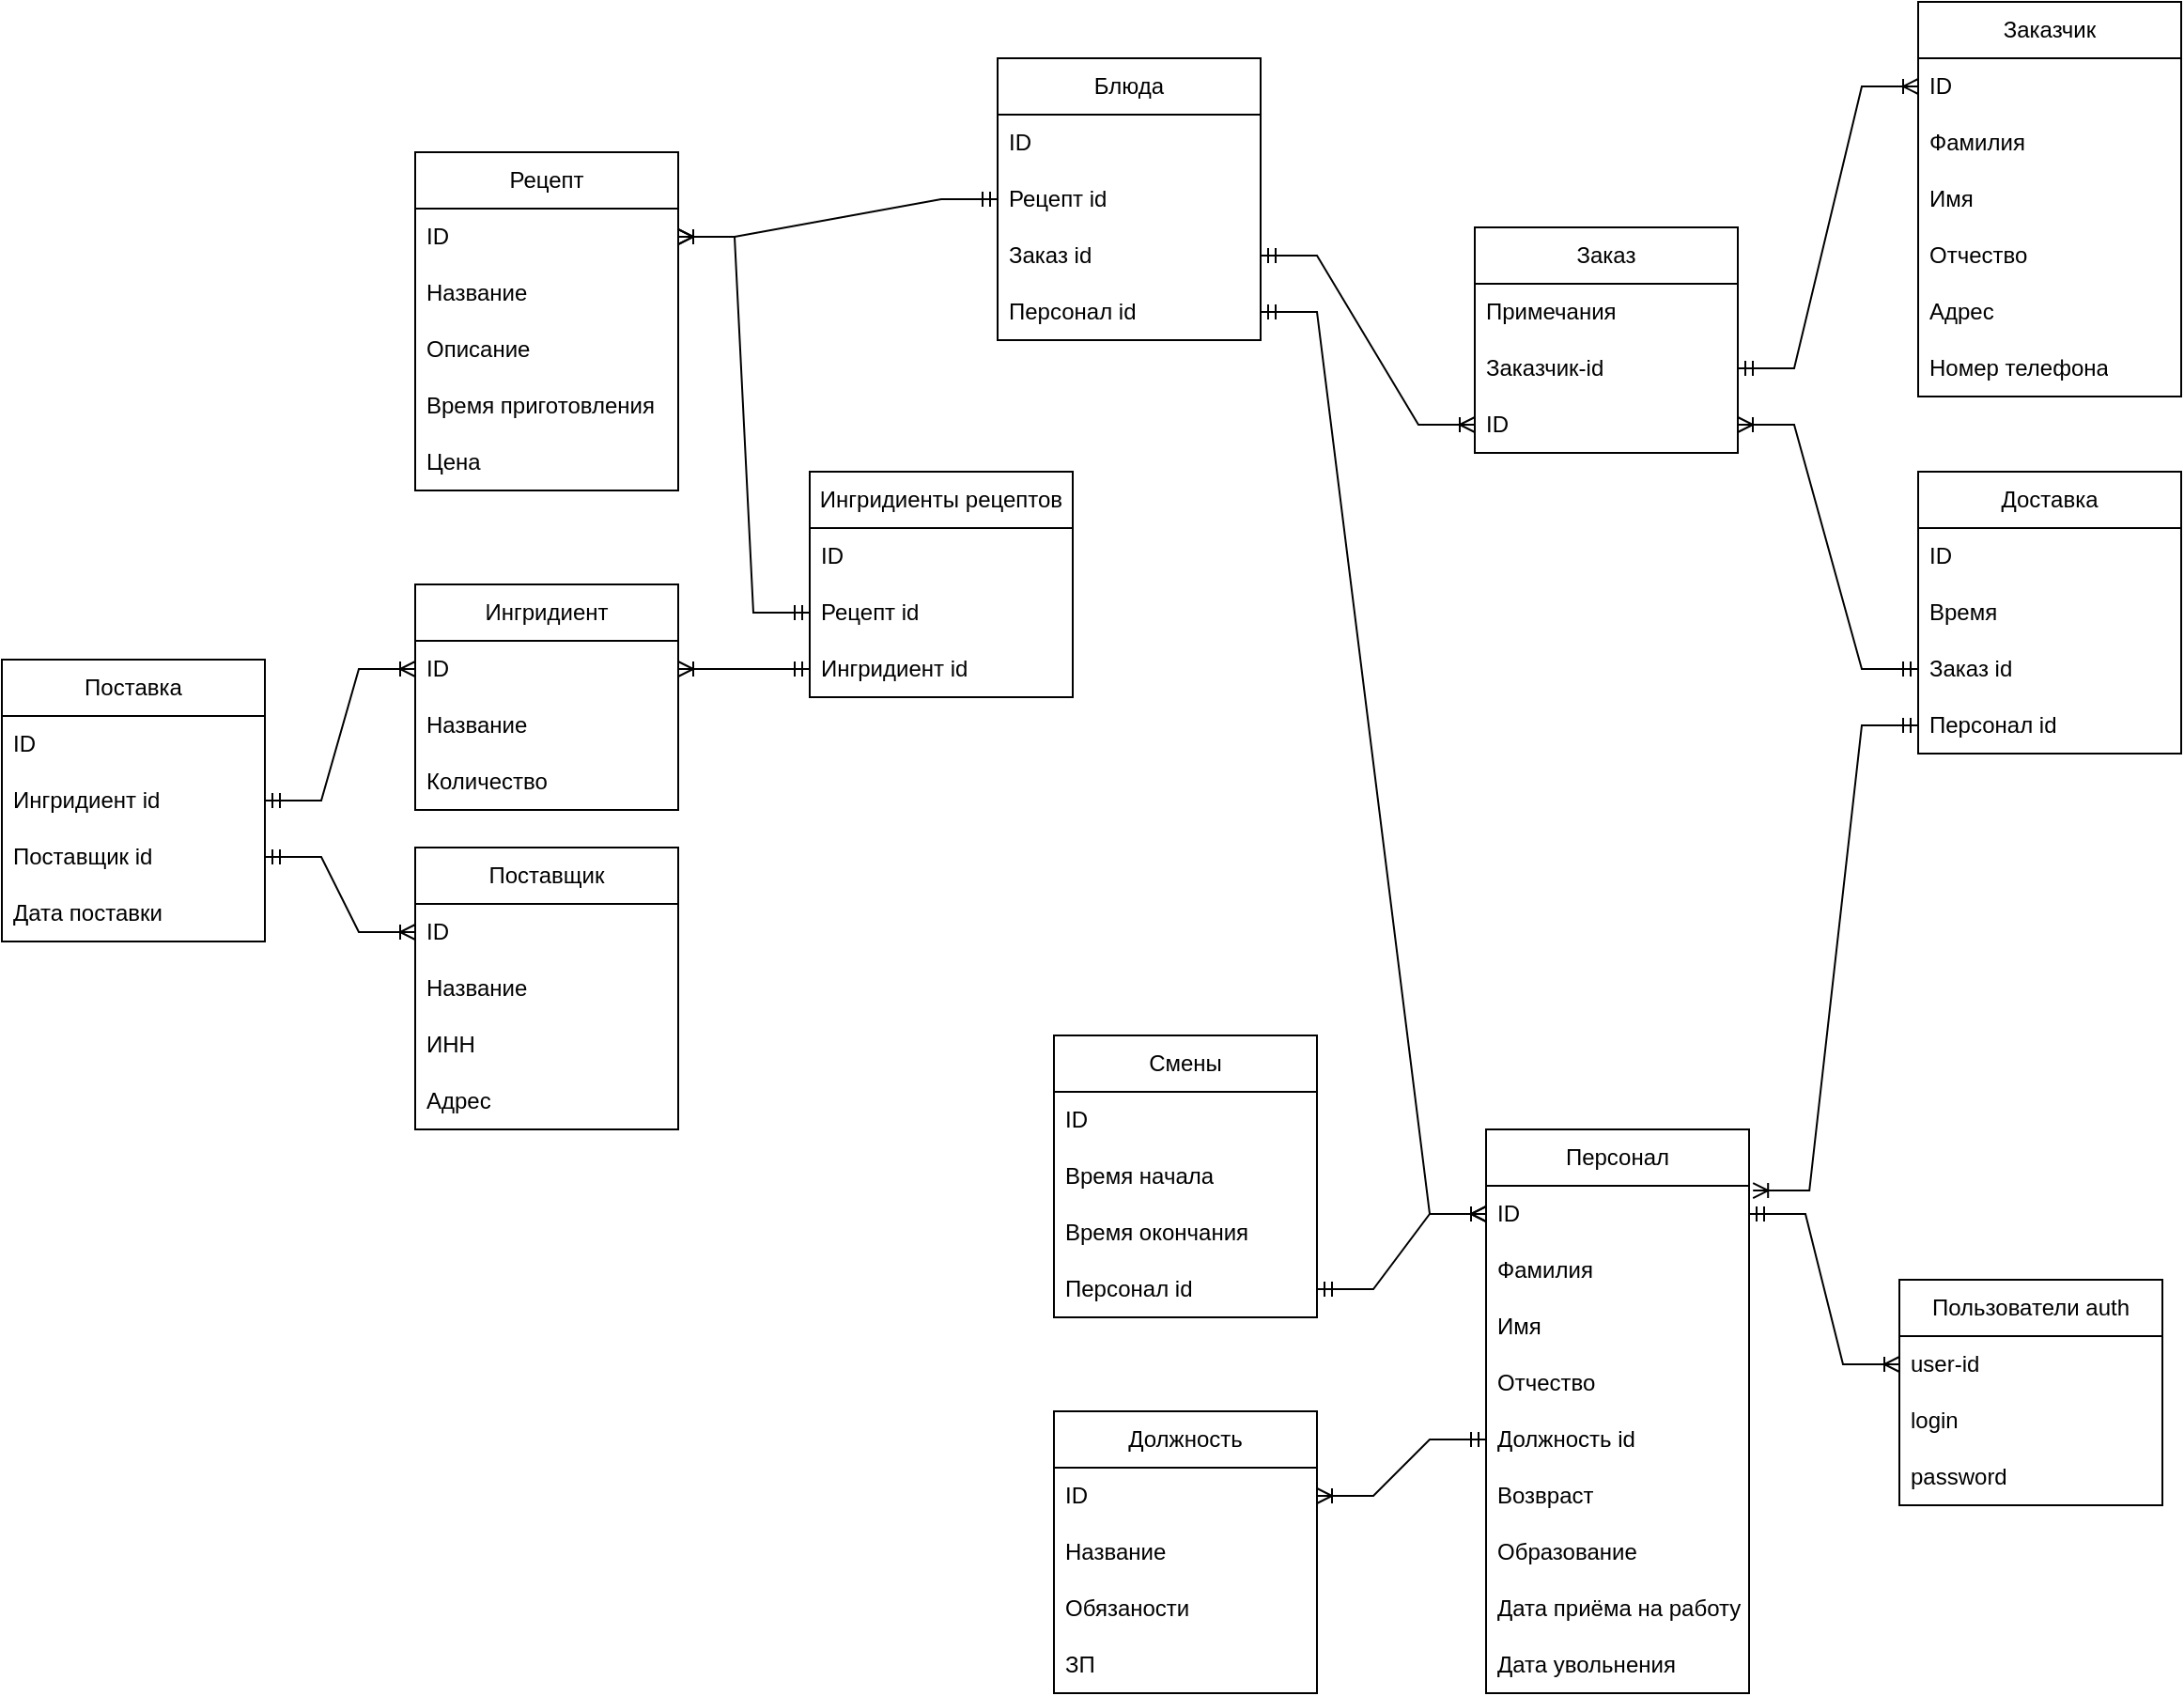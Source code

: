 <mxfile version="22.1.2" type="device">
  <diagram name="Страница — 1" id="I2LCeAQNaRZ-hfuL1vtr">
    <mxGraphModel dx="2122" dy="1937" grid="1" gridSize="10" guides="1" tooltips="1" connect="1" arrows="1" fold="1" page="1" pageScale="1" pageWidth="827" pageHeight="1169" math="0" shadow="0">
      <root>
        <mxCell id="0" />
        <mxCell id="1" parent="0" />
        <mxCell id="m6Qc-kZMCuO_sJX8oTDN-1" value="Заказ" style="swimlane;fontStyle=0;childLayout=stackLayout;horizontal=1;startSize=30;horizontalStack=0;resizeParent=1;resizeParentMax=0;resizeLast=0;collapsible=1;marginBottom=0;whiteSpace=wrap;html=1;" parent="1" vertex="1">
          <mxGeometry x="344" y="50" width="140" height="120" as="geometry" />
        </mxCell>
        <mxCell id="m6Qc-kZMCuO_sJX8oTDN-4" value="Примечания" style="text;strokeColor=none;fillColor=none;align=left;verticalAlign=middle;spacingLeft=4;spacingRight=4;overflow=hidden;points=[[0,0.5],[1,0.5]];portConstraint=eastwest;rotatable=0;whiteSpace=wrap;html=1;" parent="m6Qc-kZMCuO_sJX8oTDN-1" vertex="1">
          <mxGeometry y="30" width="140" height="30" as="geometry" />
        </mxCell>
        <mxCell id="LvUm1b1ECQ1fgXtS6db4-24" value="Заказчик-id" style="text;strokeColor=none;fillColor=none;align=left;verticalAlign=middle;spacingLeft=4;spacingRight=4;overflow=hidden;points=[[0,0.5],[1,0.5]];portConstraint=eastwest;rotatable=0;whiteSpace=wrap;html=1;" parent="m6Qc-kZMCuO_sJX8oTDN-1" vertex="1">
          <mxGeometry y="60" width="140" height="30" as="geometry" />
        </mxCell>
        <mxCell id="m6Qc-kZMCuO_sJX8oTDN-2" value="ID" style="text;strokeColor=none;fillColor=none;align=left;verticalAlign=middle;spacingLeft=4;spacingRight=4;overflow=hidden;points=[[0,0.5],[1,0.5]];portConstraint=eastwest;rotatable=0;whiteSpace=wrap;html=1;" parent="m6Qc-kZMCuO_sJX8oTDN-1" vertex="1">
          <mxGeometry y="90" width="140" height="30" as="geometry" />
        </mxCell>
        <mxCell id="m6Qc-kZMCuO_sJX8oTDN-17" value="Поставщик" style="swimlane;fontStyle=0;childLayout=stackLayout;horizontal=1;startSize=30;horizontalStack=0;resizeParent=1;resizeParentMax=0;resizeLast=0;collapsible=1;marginBottom=0;whiteSpace=wrap;html=1;" parent="1" vertex="1">
          <mxGeometry x="-220" y="380" width="140" height="150" as="geometry" />
        </mxCell>
        <mxCell id="m6Qc-kZMCuO_sJX8oTDN-18" value="ID" style="text;strokeColor=none;fillColor=none;align=left;verticalAlign=middle;spacingLeft=4;spacingRight=4;overflow=hidden;points=[[0,0.5],[1,0.5]];portConstraint=eastwest;rotatable=0;whiteSpace=wrap;html=1;" parent="m6Qc-kZMCuO_sJX8oTDN-17" vertex="1">
          <mxGeometry y="30" width="140" height="30" as="geometry" />
        </mxCell>
        <mxCell id="m6Qc-kZMCuO_sJX8oTDN-19" value="Название" style="text;strokeColor=none;fillColor=none;align=left;verticalAlign=middle;spacingLeft=4;spacingRight=4;overflow=hidden;points=[[0,0.5],[1,0.5]];portConstraint=eastwest;rotatable=0;whiteSpace=wrap;html=1;" parent="m6Qc-kZMCuO_sJX8oTDN-17" vertex="1">
          <mxGeometry y="60" width="140" height="30" as="geometry" />
        </mxCell>
        <mxCell id="m6Qc-kZMCuO_sJX8oTDN-20" value="ИНН" style="text;strokeColor=none;fillColor=none;align=left;verticalAlign=middle;spacingLeft=4;spacingRight=4;overflow=hidden;points=[[0,0.5],[1,0.5]];portConstraint=eastwest;rotatable=0;whiteSpace=wrap;html=1;" parent="m6Qc-kZMCuO_sJX8oTDN-17" vertex="1">
          <mxGeometry y="90" width="140" height="30" as="geometry" />
        </mxCell>
        <mxCell id="LvUm1b1ECQ1fgXtS6db4-13" value="Адрес" style="text;strokeColor=none;fillColor=none;align=left;verticalAlign=middle;spacingLeft=4;spacingRight=4;overflow=hidden;points=[[0,0.5],[1,0.5]];portConstraint=eastwest;rotatable=0;whiteSpace=wrap;html=1;" parent="m6Qc-kZMCuO_sJX8oTDN-17" vertex="1">
          <mxGeometry y="120" width="140" height="30" as="geometry" />
        </mxCell>
        <mxCell id="m6Qc-kZMCuO_sJX8oTDN-21" value="Рецепт" style="swimlane;fontStyle=0;childLayout=stackLayout;horizontal=1;startSize=30;horizontalStack=0;resizeParent=1;resizeParentMax=0;resizeLast=0;collapsible=1;marginBottom=0;whiteSpace=wrap;html=1;" parent="1" vertex="1">
          <mxGeometry x="-220" y="10" width="140" height="180" as="geometry" />
        </mxCell>
        <mxCell id="m6Qc-kZMCuO_sJX8oTDN-22" value="ID" style="text;strokeColor=none;fillColor=none;align=left;verticalAlign=middle;spacingLeft=4;spacingRight=4;overflow=hidden;points=[[0,0.5],[1,0.5]];portConstraint=eastwest;rotatable=0;whiteSpace=wrap;html=1;" parent="m6Qc-kZMCuO_sJX8oTDN-21" vertex="1">
          <mxGeometry y="30" width="140" height="30" as="geometry" />
        </mxCell>
        <mxCell id="m6Qc-kZMCuO_sJX8oTDN-23" value="Название" style="text;strokeColor=none;fillColor=none;align=left;verticalAlign=middle;spacingLeft=4;spacingRight=4;overflow=hidden;points=[[0,0.5],[1,0.5]];portConstraint=eastwest;rotatable=0;whiteSpace=wrap;html=1;" parent="m6Qc-kZMCuO_sJX8oTDN-21" vertex="1">
          <mxGeometry y="60" width="140" height="30" as="geometry" />
        </mxCell>
        <mxCell id="m6Qc-kZMCuO_sJX8oTDN-24" value="Описание" style="text;strokeColor=none;fillColor=none;align=left;verticalAlign=middle;spacingLeft=4;spacingRight=4;overflow=hidden;points=[[0,0.5],[1,0.5]];portConstraint=eastwest;rotatable=0;whiteSpace=wrap;html=1;" parent="m6Qc-kZMCuO_sJX8oTDN-21" vertex="1">
          <mxGeometry y="90" width="140" height="30" as="geometry" />
        </mxCell>
        <mxCell id="LvUm1b1ECQ1fgXtS6db4-38" value="Время приготовления" style="text;strokeColor=none;fillColor=none;align=left;verticalAlign=middle;spacingLeft=4;spacingRight=4;overflow=hidden;points=[[0,0.5],[1,0.5]];portConstraint=eastwest;rotatable=0;whiteSpace=wrap;html=1;" parent="m6Qc-kZMCuO_sJX8oTDN-21" vertex="1">
          <mxGeometry y="120" width="140" height="30" as="geometry" />
        </mxCell>
        <mxCell id="LvUm1b1ECQ1fgXtS6db4-86" value="Цена" style="text;strokeColor=none;fillColor=none;align=left;verticalAlign=middle;spacingLeft=4;spacingRight=4;overflow=hidden;points=[[0,0.5],[1,0.5]];portConstraint=eastwest;rotatable=0;whiteSpace=wrap;html=1;" parent="m6Qc-kZMCuO_sJX8oTDN-21" vertex="1">
          <mxGeometry y="150" width="140" height="30" as="geometry" />
        </mxCell>
        <mxCell id="m6Qc-kZMCuO_sJX8oTDN-25" value="Ингридиент" style="swimlane;fontStyle=0;childLayout=stackLayout;horizontal=1;startSize=30;horizontalStack=0;resizeParent=1;resizeParentMax=0;resizeLast=0;collapsible=1;marginBottom=0;whiteSpace=wrap;html=1;" parent="1" vertex="1">
          <mxGeometry x="-220" y="240" width="140" height="120" as="geometry" />
        </mxCell>
        <mxCell id="m6Qc-kZMCuO_sJX8oTDN-26" value="ID" style="text;strokeColor=none;fillColor=none;align=left;verticalAlign=middle;spacingLeft=4;spacingRight=4;overflow=hidden;points=[[0,0.5],[1,0.5]];portConstraint=eastwest;rotatable=0;whiteSpace=wrap;html=1;" parent="m6Qc-kZMCuO_sJX8oTDN-25" vertex="1">
          <mxGeometry y="30" width="140" height="30" as="geometry" />
        </mxCell>
        <mxCell id="m6Qc-kZMCuO_sJX8oTDN-27" value="Название" style="text;strokeColor=none;fillColor=none;align=left;verticalAlign=middle;spacingLeft=4;spacingRight=4;overflow=hidden;points=[[0,0.5],[1,0.5]];portConstraint=eastwest;rotatable=0;whiteSpace=wrap;html=1;" parent="m6Qc-kZMCuO_sJX8oTDN-25" vertex="1">
          <mxGeometry y="60" width="140" height="30" as="geometry" />
        </mxCell>
        <mxCell id="LvUm1b1ECQ1fgXtS6db4-21" value="Количество" style="text;strokeColor=none;fillColor=none;align=left;verticalAlign=middle;spacingLeft=4;spacingRight=4;overflow=hidden;points=[[0,0.5],[1,0.5]];portConstraint=eastwest;rotatable=0;whiteSpace=wrap;html=1;" parent="m6Qc-kZMCuO_sJX8oTDN-25" vertex="1">
          <mxGeometry y="90" width="140" height="30" as="geometry" />
        </mxCell>
        <mxCell id="m6Qc-kZMCuO_sJX8oTDN-29" value="Доставка" style="swimlane;fontStyle=0;childLayout=stackLayout;horizontal=1;startSize=30;horizontalStack=0;resizeParent=1;resizeParentMax=0;resizeLast=0;collapsible=1;marginBottom=0;whiteSpace=wrap;html=1;" parent="1" vertex="1">
          <mxGeometry x="580" y="180" width="140" height="150" as="geometry" />
        </mxCell>
        <mxCell id="m6Qc-kZMCuO_sJX8oTDN-30" value="ID" style="text;strokeColor=none;fillColor=none;align=left;verticalAlign=middle;spacingLeft=4;spacingRight=4;overflow=hidden;points=[[0,0.5],[1,0.5]];portConstraint=eastwest;rotatable=0;whiteSpace=wrap;html=1;" parent="m6Qc-kZMCuO_sJX8oTDN-29" vertex="1">
          <mxGeometry y="30" width="140" height="30" as="geometry" />
        </mxCell>
        <mxCell id="m6Qc-kZMCuO_sJX8oTDN-31" value="Время" style="text;strokeColor=none;fillColor=none;align=left;verticalAlign=middle;spacingLeft=4;spacingRight=4;overflow=hidden;points=[[0,0.5],[1,0.5]];portConstraint=eastwest;rotatable=0;whiteSpace=wrap;html=1;" parent="m6Qc-kZMCuO_sJX8oTDN-29" vertex="1">
          <mxGeometry y="60" width="140" height="30" as="geometry" />
        </mxCell>
        <mxCell id="LvUm1b1ECQ1fgXtS6db4-31" value="Заказ id" style="text;strokeColor=none;fillColor=none;align=left;verticalAlign=middle;spacingLeft=4;spacingRight=4;overflow=hidden;points=[[0,0.5],[1,0.5]];portConstraint=eastwest;rotatable=0;whiteSpace=wrap;html=1;" parent="m6Qc-kZMCuO_sJX8oTDN-29" vertex="1">
          <mxGeometry y="90" width="140" height="30" as="geometry" />
        </mxCell>
        <mxCell id="LvUm1b1ECQ1fgXtS6db4-71" value="Персонал id" style="text;strokeColor=none;fillColor=none;align=left;verticalAlign=middle;spacingLeft=4;spacingRight=4;overflow=hidden;points=[[0,0.5],[1,0.5]];portConstraint=eastwest;rotatable=0;whiteSpace=wrap;html=1;" parent="m6Qc-kZMCuO_sJX8oTDN-29" vertex="1">
          <mxGeometry y="120" width="140" height="30" as="geometry" />
        </mxCell>
        <mxCell id="LvUm1b1ECQ1fgXtS6db4-1" value="Заказчик" style="swimlane;fontStyle=0;childLayout=stackLayout;horizontal=1;startSize=30;horizontalStack=0;resizeParent=1;resizeParentMax=0;resizeLast=0;collapsible=1;marginBottom=0;whiteSpace=wrap;html=1;" parent="1" vertex="1">
          <mxGeometry x="580" y="-70" width="140" height="210" as="geometry" />
        </mxCell>
        <mxCell id="LvUm1b1ECQ1fgXtS6db4-2" value="ID" style="text;strokeColor=none;fillColor=none;align=left;verticalAlign=middle;spacingLeft=4;spacingRight=4;overflow=hidden;points=[[0,0.5],[1,0.5]];portConstraint=eastwest;rotatable=0;whiteSpace=wrap;html=1;" parent="LvUm1b1ECQ1fgXtS6db4-1" vertex="1">
          <mxGeometry y="30" width="140" height="30" as="geometry" />
        </mxCell>
        <mxCell id="LvUm1b1ECQ1fgXtS6db4-3" value="Фамилия" style="text;strokeColor=none;fillColor=none;align=left;verticalAlign=middle;spacingLeft=4;spacingRight=4;overflow=hidden;points=[[0,0.5],[1,0.5]];portConstraint=eastwest;rotatable=0;whiteSpace=wrap;html=1;" parent="LvUm1b1ECQ1fgXtS6db4-1" vertex="1">
          <mxGeometry y="60" width="140" height="30" as="geometry" />
        </mxCell>
        <mxCell id="LvUm1b1ECQ1fgXtS6db4-4" value="Имя" style="text;strokeColor=none;fillColor=none;align=left;verticalAlign=middle;spacingLeft=4;spacingRight=4;overflow=hidden;points=[[0,0.5],[1,0.5]];portConstraint=eastwest;rotatable=0;whiteSpace=wrap;html=1;" parent="LvUm1b1ECQ1fgXtS6db4-1" vertex="1">
          <mxGeometry y="90" width="140" height="30" as="geometry" />
        </mxCell>
        <mxCell id="LvUm1b1ECQ1fgXtS6db4-5" value="Отчество" style="text;strokeColor=none;fillColor=none;align=left;verticalAlign=middle;spacingLeft=4;spacingRight=4;overflow=hidden;points=[[0,0.5],[1,0.5]];portConstraint=eastwest;rotatable=0;whiteSpace=wrap;html=1;" parent="LvUm1b1ECQ1fgXtS6db4-1" vertex="1">
          <mxGeometry y="120" width="140" height="30" as="geometry" />
        </mxCell>
        <mxCell id="LvUm1b1ECQ1fgXtS6db4-6" value="Адрес" style="text;strokeColor=none;fillColor=none;align=left;verticalAlign=middle;spacingLeft=4;spacingRight=4;overflow=hidden;points=[[0,0.5],[1,0.5]];portConstraint=eastwest;rotatable=0;whiteSpace=wrap;html=1;" parent="LvUm1b1ECQ1fgXtS6db4-1" vertex="1">
          <mxGeometry y="150" width="140" height="30" as="geometry" />
        </mxCell>
        <mxCell id="LvUm1b1ECQ1fgXtS6db4-84" value="Номер телефона" style="text;strokeColor=none;fillColor=none;align=left;verticalAlign=middle;spacingLeft=4;spacingRight=4;overflow=hidden;points=[[0,0.5],[1,0.5]];portConstraint=eastwest;rotatable=0;whiteSpace=wrap;html=1;" parent="LvUm1b1ECQ1fgXtS6db4-1" vertex="1">
          <mxGeometry y="180" width="140" height="30" as="geometry" />
        </mxCell>
        <mxCell id="LvUm1b1ECQ1fgXtS6db4-47" value="Блюда" style="swimlane;fontStyle=0;childLayout=stackLayout;horizontal=1;startSize=30;horizontalStack=0;resizeParent=1;resizeParentMax=0;resizeLast=0;collapsible=1;marginBottom=0;whiteSpace=wrap;html=1;" parent="1" vertex="1">
          <mxGeometry x="90" y="-40" width="140" height="150" as="geometry" />
        </mxCell>
        <mxCell id="LvUm1b1ECQ1fgXtS6db4-83" value="ID" style="text;strokeColor=none;fillColor=none;align=left;verticalAlign=middle;spacingLeft=4;spacingRight=4;overflow=hidden;points=[[0,0.5],[1,0.5]];portConstraint=eastwest;rotatable=0;whiteSpace=wrap;html=1;" parent="LvUm1b1ECQ1fgXtS6db4-47" vertex="1">
          <mxGeometry y="30" width="140" height="30" as="geometry" />
        </mxCell>
        <mxCell id="LvUm1b1ECQ1fgXtS6db4-48" value="Рецепт id" style="text;strokeColor=none;fillColor=none;align=left;verticalAlign=middle;spacingLeft=4;spacingRight=4;overflow=hidden;points=[[0,0.5],[1,0.5]];portConstraint=eastwest;rotatable=0;whiteSpace=wrap;html=1;" parent="LvUm1b1ECQ1fgXtS6db4-47" vertex="1">
          <mxGeometry y="60" width="140" height="30" as="geometry" />
        </mxCell>
        <mxCell id="LvUm1b1ECQ1fgXtS6db4-49" value="Заказ id" style="text;strokeColor=none;fillColor=none;align=left;verticalAlign=middle;spacingLeft=4;spacingRight=4;overflow=hidden;points=[[0,0.5],[1,0.5]];portConstraint=eastwest;rotatable=0;whiteSpace=wrap;html=1;" parent="LvUm1b1ECQ1fgXtS6db4-47" vertex="1">
          <mxGeometry y="90" width="140" height="30" as="geometry" />
        </mxCell>
        <mxCell id="LvUm1b1ECQ1fgXtS6db4-51" value="Персонал id" style="text;strokeColor=none;fillColor=none;align=left;verticalAlign=middle;spacingLeft=4;spacingRight=4;overflow=hidden;points=[[0,0.5],[1,0.5]];portConstraint=eastwest;rotatable=0;whiteSpace=wrap;html=1;" parent="LvUm1b1ECQ1fgXtS6db4-47" vertex="1">
          <mxGeometry y="120" width="140" height="30" as="geometry" />
        </mxCell>
        <mxCell id="LvUm1b1ECQ1fgXtS6db4-52" value="Поставка" style="swimlane;fontStyle=0;childLayout=stackLayout;horizontal=1;startSize=30;horizontalStack=0;resizeParent=1;resizeParentMax=0;resizeLast=0;collapsible=1;marginBottom=0;whiteSpace=wrap;html=1;" parent="1" vertex="1">
          <mxGeometry x="-440" y="280" width="140" height="150" as="geometry" />
        </mxCell>
        <mxCell id="LvUm1b1ECQ1fgXtS6db4-53" value="ID" style="text;strokeColor=none;fillColor=none;align=left;verticalAlign=middle;spacingLeft=4;spacingRight=4;overflow=hidden;points=[[0,0.5],[1,0.5]];portConstraint=eastwest;rotatable=0;whiteSpace=wrap;html=1;" parent="LvUm1b1ECQ1fgXtS6db4-52" vertex="1">
          <mxGeometry y="30" width="140" height="30" as="geometry" />
        </mxCell>
        <mxCell id="LvUm1b1ECQ1fgXtS6db4-55" value="Ингридиент id" style="text;strokeColor=none;fillColor=none;align=left;verticalAlign=middle;spacingLeft=4;spacingRight=4;overflow=hidden;points=[[0,0.5],[1,0.5]];portConstraint=eastwest;rotatable=0;whiteSpace=wrap;html=1;" parent="LvUm1b1ECQ1fgXtS6db4-52" vertex="1">
          <mxGeometry y="60" width="140" height="30" as="geometry" />
        </mxCell>
        <mxCell id="LvUm1b1ECQ1fgXtS6db4-54" value="Поставщик id" style="text;strokeColor=none;fillColor=none;align=left;verticalAlign=middle;spacingLeft=4;spacingRight=4;overflow=hidden;points=[[0,0.5],[1,0.5]];portConstraint=eastwest;rotatable=0;whiteSpace=wrap;html=1;" parent="LvUm1b1ECQ1fgXtS6db4-52" vertex="1">
          <mxGeometry y="90" width="140" height="30" as="geometry" />
        </mxCell>
        <mxCell id="LvUm1b1ECQ1fgXtS6db4-56" value="Дата поставки" style="text;strokeColor=none;fillColor=none;align=left;verticalAlign=middle;spacingLeft=4;spacingRight=4;overflow=hidden;points=[[0,0.5],[1,0.5]];portConstraint=eastwest;rotatable=0;whiteSpace=wrap;html=1;" parent="LvUm1b1ECQ1fgXtS6db4-52" vertex="1">
          <mxGeometry y="120" width="140" height="30" as="geometry" />
        </mxCell>
        <mxCell id="LvUm1b1ECQ1fgXtS6db4-57" value="Ингридиенты рецептов" style="swimlane;fontStyle=0;childLayout=stackLayout;horizontal=1;startSize=30;horizontalStack=0;resizeParent=1;resizeParentMax=0;resizeLast=0;collapsible=1;marginBottom=0;whiteSpace=wrap;html=1;" parent="1" vertex="1">
          <mxGeometry x="-10" y="180" width="140" height="120" as="geometry" />
        </mxCell>
        <mxCell id="LvUm1b1ECQ1fgXtS6db4-58" value="ID" style="text;strokeColor=none;fillColor=none;align=left;verticalAlign=middle;spacingLeft=4;spacingRight=4;overflow=hidden;points=[[0,0.5],[1,0.5]];portConstraint=eastwest;rotatable=0;whiteSpace=wrap;html=1;" parent="LvUm1b1ECQ1fgXtS6db4-57" vertex="1">
          <mxGeometry y="30" width="140" height="30" as="geometry" />
        </mxCell>
        <mxCell id="LvUm1b1ECQ1fgXtS6db4-61" value="Рецепт id" style="text;strokeColor=none;fillColor=none;align=left;verticalAlign=middle;spacingLeft=4;spacingRight=4;overflow=hidden;points=[[0,0.5],[1,0.5]];portConstraint=eastwest;rotatable=0;whiteSpace=wrap;html=1;" parent="LvUm1b1ECQ1fgXtS6db4-57" vertex="1">
          <mxGeometry y="60" width="140" height="30" as="geometry" />
        </mxCell>
        <mxCell id="LvUm1b1ECQ1fgXtS6db4-59" value="Ингридиент id" style="text;strokeColor=none;fillColor=none;align=left;verticalAlign=middle;spacingLeft=4;spacingRight=4;overflow=hidden;points=[[0,0.5],[1,0.5]];portConstraint=eastwest;rotatable=0;whiteSpace=wrap;html=1;" parent="LvUm1b1ECQ1fgXtS6db4-57" vertex="1">
          <mxGeometry y="90" width="140" height="30" as="geometry" />
        </mxCell>
        <mxCell id="LvUm1b1ECQ1fgXtS6db4-67" value="" style="group" parent="1" vertex="1" connectable="0">
          <mxGeometry x="120" y="480" width="570" height="350" as="geometry" />
        </mxCell>
        <mxCell id="m6Qc-kZMCuO_sJX8oTDN-5" value="Персонал" style="swimlane;fontStyle=0;childLayout=stackLayout;horizontal=1;startSize=30;horizontalStack=0;resizeParent=1;resizeParentMax=0;resizeLast=0;collapsible=1;marginBottom=0;whiteSpace=wrap;html=1;" parent="LvUm1b1ECQ1fgXtS6db4-67" vertex="1">
          <mxGeometry x="230" y="50" width="140" height="300" as="geometry" />
        </mxCell>
        <mxCell id="m6Qc-kZMCuO_sJX8oTDN-6" value="ID" style="text;strokeColor=none;fillColor=none;align=left;verticalAlign=middle;spacingLeft=4;spacingRight=4;overflow=hidden;points=[[0,0.5],[1,0.5]];portConstraint=eastwest;rotatable=0;whiteSpace=wrap;html=1;" parent="m6Qc-kZMCuO_sJX8oTDN-5" vertex="1">
          <mxGeometry y="30" width="140" height="30" as="geometry" />
        </mxCell>
        <mxCell id="m6Qc-kZMCuO_sJX8oTDN-8" value="Фамилия" style="text;strokeColor=none;fillColor=none;align=left;verticalAlign=middle;spacingLeft=4;spacingRight=4;overflow=hidden;points=[[0,0.5],[1,0.5]];portConstraint=eastwest;rotatable=0;whiteSpace=wrap;html=1;" parent="m6Qc-kZMCuO_sJX8oTDN-5" vertex="1">
          <mxGeometry y="60" width="140" height="30" as="geometry" />
        </mxCell>
        <mxCell id="LvUm1b1ECQ1fgXtS6db4-14" value="Имя" style="text;strokeColor=none;fillColor=none;align=left;verticalAlign=middle;spacingLeft=4;spacingRight=4;overflow=hidden;points=[[0,0.5],[1,0.5]];portConstraint=eastwest;rotatable=0;whiteSpace=wrap;html=1;" parent="m6Qc-kZMCuO_sJX8oTDN-5" vertex="1">
          <mxGeometry y="90" width="140" height="30" as="geometry" />
        </mxCell>
        <mxCell id="LvUm1b1ECQ1fgXtS6db4-15" value="Отчество" style="text;strokeColor=none;fillColor=none;align=left;verticalAlign=middle;spacingLeft=4;spacingRight=4;overflow=hidden;points=[[0,0.5],[1,0.5]];portConstraint=eastwest;rotatable=0;whiteSpace=wrap;html=1;" parent="m6Qc-kZMCuO_sJX8oTDN-5" vertex="1">
          <mxGeometry y="120" width="140" height="30" as="geometry" />
        </mxCell>
        <mxCell id="LvUm1b1ECQ1fgXtS6db4-16" value="Должность id" style="text;strokeColor=none;fillColor=none;align=left;verticalAlign=middle;spacingLeft=4;spacingRight=4;overflow=hidden;points=[[0,0.5],[1,0.5]];portConstraint=eastwest;rotatable=0;whiteSpace=wrap;html=1;" parent="m6Qc-kZMCuO_sJX8oTDN-5" vertex="1">
          <mxGeometry y="150" width="140" height="30" as="geometry" />
        </mxCell>
        <mxCell id="LvUm1b1ECQ1fgXtS6db4-18" value="Возвраст" style="text;strokeColor=none;fillColor=none;align=left;verticalAlign=middle;spacingLeft=4;spacingRight=4;overflow=hidden;points=[[0,0.5],[1,0.5]];portConstraint=eastwest;rotatable=0;whiteSpace=wrap;html=1;" parent="m6Qc-kZMCuO_sJX8oTDN-5" vertex="1">
          <mxGeometry y="180" width="140" height="30" as="geometry" />
        </mxCell>
        <mxCell id="LvUm1b1ECQ1fgXtS6db4-19" value="Образование" style="text;strokeColor=none;fillColor=none;align=left;verticalAlign=middle;spacingLeft=4;spacingRight=4;overflow=hidden;points=[[0,0.5],[1,0.5]];portConstraint=eastwest;rotatable=0;whiteSpace=wrap;html=1;" parent="m6Qc-kZMCuO_sJX8oTDN-5" vertex="1">
          <mxGeometry y="210" width="140" height="30" as="geometry" />
        </mxCell>
        <mxCell id="LvUm1b1ECQ1fgXtS6db4-81" value="Дата приёма на работу" style="text;strokeColor=none;fillColor=none;align=left;verticalAlign=middle;spacingLeft=4;spacingRight=4;overflow=hidden;points=[[0,0.5],[1,0.5]];portConstraint=eastwest;rotatable=0;whiteSpace=wrap;html=1;" parent="m6Qc-kZMCuO_sJX8oTDN-5" vertex="1">
          <mxGeometry y="240" width="140" height="30" as="geometry" />
        </mxCell>
        <mxCell id="LvUm1b1ECQ1fgXtS6db4-82" value="Дата увольнения" style="text;strokeColor=none;fillColor=none;align=left;verticalAlign=middle;spacingLeft=4;spacingRight=4;overflow=hidden;points=[[0,0.5],[1,0.5]];portConstraint=eastwest;rotatable=0;whiteSpace=wrap;html=1;" parent="m6Qc-kZMCuO_sJX8oTDN-5" vertex="1">
          <mxGeometry y="270" width="140" height="30" as="geometry" />
        </mxCell>
        <mxCell id="m6Qc-kZMCuO_sJX8oTDN-9" value="Должность" style="swimlane;fontStyle=0;childLayout=stackLayout;horizontal=1;startSize=30;horizontalStack=0;resizeParent=1;resizeParentMax=0;resizeLast=0;collapsible=1;marginBottom=0;whiteSpace=wrap;html=1;" parent="LvUm1b1ECQ1fgXtS6db4-67" vertex="1">
          <mxGeometry y="200" width="140" height="150" as="geometry" />
        </mxCell>
        <mxCell id="m6Qc-kZMCuO_sJX8oTDN-10" value="ID" style="text;strokeColor=none;fillColor=none;align=left;verticalAlign=middle;spacingLeft=4;spacingRight=4;overflow=hidden;points=[[0,0.5],[1,0.5]];portConstraint=eastwest;rotatable=0;whiteSpace=wrap;html=1;" parent="m6Qc-kZMCuO_sJX8oTDN-9" vertex="1">
          <mxGeometry y="30" width="140" height="30" as="geometry" />
        </mxCell>
        <mxCell id="m6Qc-kZMCuO_sJX8oTDN-11" value="Название" style="text;strokeColor=none;fillColor=none;align=left;verticalAlign=middle;spacingLeft=4;spacingRight=4;overflow=hidden;points=[[0,0.5],[1,0.5]];portConstraint=eastwest;rotatable=0;whiteSpace=wrap;html=1;" parent="m6Qc-kZMCuO_sJX8oTDN-9" vertex="1">
          <mxGeometry y="60" width="140" height="30" as="geometry" />
        </mxCell>
        <mxCell id="m6Qc-kZMCuO_sJX8oTDN-12" value="Обязаности" style="text;strokeColor=none;fillColor=none;align=left;verticalAlign=middle;spacingLeft=4;spacingRight=4;overflow=hidden;points=[[0,0.5],[1,0.5]];portConstraint=eastwest;rotatable=0;whiteSpace=wrap;html=1;" parent="m6Qc-kZMCuO_sJX8oTDN-9" vertex="1">
          <mxGeometry y="90" width="140" height="30" as="geometry" />
        </mxCell>
        <mxCell id="LvUm1b1ECQ1fgXtS6db4-30" value="ЗП" style="text;strokeColor=none;fillColor=none;align=left;verticalAlign=middle;spacingLeft=4;spacingRight=4;overflow=hidden;points=[[0,0.5],[1,0.5]];portConstraint=eastwest;rotatable=0;whiteSpace=wrap;html=1;" parent="m6Qc-kZMCuO_sJX8oTDN-9" vertex="1">
          <mxGeometry y="120" width="140" height="30" as="geometry" />
        </mxCell>
        <mxCell id="m6Qc-kZMCuO_sJX8oTDN-13" value="Смены" style="swimlane;fontStyle=0;childLayout=stackLayout;horizontal=1;startSize=30;horizontalStack=0;resizeParent=1;resizeParentMax=0;resizeLast=0;collapsible=1;marginBottom=0;whiteSpace=wrap;html=1;" parent="LvUm1b1ECQ1fgXtS6db4-67" vertex="1">
          <mxGeometry width="140" height="150" as="geometry" />
        </mxCell>
        <mxCell id="m6Qc-kZMCuO_sJX8oTDN-14" value="ID" style="text;strokeColor=none;fillColor=none;align=left;verticalAlign=middle;spacingLeft=4;spacingRight=4;overflow=hidden;points=[[0,0.5],[1,0.5]];portConstraint=eastwest;rotatable=0;whiteSpace=wrap;html=1;" parent="m6Qc-kZMCuO_sJX8oTDN-13" vertex="1">
          <mxGeometry y="30" width="140" height="30" as="geometry" />
        </mxCell>
        <mxCell id="m6Qc-kZMCuO_sJX8oTDN-15" value="Время начала" style="text;strokeColor=none;fillColor=none;align=left;verticalAlign=middle;spacingLeft=4;spacingRight=4;overflow=hidden;points=[[0,0.5],[1,0.5]];portConstraint=eastwest;rotatable=0;whiteSpace=wrap;html=1;" parent="m6Qc-kZMCuO_sJX8oTDN-13" vertex="1">
          <mxGeometry y="60" width="140" height="30" as="geometry" />
        </mxCell>
        <mxCell id="m6Qc-kZMCuO_sJX8oTDN-16" value="Время окончания" style="text;strokeColor=none;fillColor=none;align=left;verticalAlign=middle;spacingLeft=4;spacingRight=4;overflow=hidden;points=[[0,0.5],[1,0.5]];portConstraint=eastwest;rotatable=0;whiteSpace=wrap;html=1;" parent="m6Qc-kZMCuO_sJX8oTDN-13" vertex="1">
          <mxGeometry y="90" width="140" height="30" as="geometry" />
        </mxCell>
        <mxCell id="LvUm1b1ECQ1fgXtS6db4-64" value="Персонал id" style="text;strokeColor=none;fillColor=none;align=left;verticalAlign=middle;spacingLeft=4;spacingRight=4;overflow=hidden;points=[[0,0.5],[1,0.5]];portConstraint=eastwest;rotatable=0;whiteSpace=wrap;html=1;" parent="m6Qc-kZMCuO_sJX8oTDN-13" vertex="1">
          <mxGeometry y="120" width="140" height="30" as="geometry" />
        </mxCell>
        <mxCell id="LvUm1b1ECQ1fgXtS6db4-7" value="Пользователи auth" style="swimlane;fontStyle=0;childLayout=stackLayout;horizontal=1;startSize=30;horizontalStack=0;resizeParent=1;resizeParentMax=0;resizeLast=0;collapsible=1;marginBottom=0;whiteSpace=wrap;html=1;" parent="LvUm1b1ECQ1fgXtS6db4-67" vertex="1">
          <mxGeometry x="450" y="130" width="140" height="120" as="geometry" />
        </mxCell>
        <mxCell id="LvUm1b1ECQ1fgXtS6db4-9" value="user-id" style="text;strokeColor=none;fillColor=none;align=left;verticalAlign=middle;spacingLeft=4;spacingRight=4;overflow=hidden;points=[[0,0.5],[1,0.5]];portConstraint=eastwest;rotatable=0;whiteSpace=wrap;html=1;" parent="LvUm1b1ECQ1fgXtS6db4-7" vertex="1">
          <mxGeometry y="30" width="140" height="30" as="geometry" />
        </mxCell>
        <mxCell id="LvUm1b1ECQ1fgXtS6db4-10" value="login" style="text;strokeColor=none;fillColor=none;align=left;verticalAlign=middle;spacingLeft=4;spacingRight=4;overflow=hidden;points=[[0,0.5],[1,0.5]];portConstraint=eastwest;rotatable=0;whiteSpace=wrap;html=1;" parent="LvUm1b1ECQ1fgXtS6db4-7" vertex="1">
          <mxGeometry y="60" width="140" height="30" as="geometry" />
        </mxCell>
        <mxCell id="LvUm1b1ECQ1fgXtS6db4-11" value="password" style="text;strokeColor=none;fillColor=none;align=left;verticalAlign=middle;spacingLeft=4;spacingRight=4;overflow=hidden;points=[[0,0.5],[1,0.5]];portConstraint=eastwest;rotatable=0;whiteSpace=wrap;html=1;" parent="LvUm1b1ECQ1fgXtS6db4-7" vertex="1">
          <mxGeometry y="90" width="140" height="30" as="geometry" />
        </mxCell>
        <mxCell id="LvUm1b1ECQ1fgXtS6db4-62" value="" style="edgeStyle=entityRelationEdgeStyle;fontSize=12;html=1;endArrow=ERoneToMany;startArrow=ERmandOne;rounded=0;entryX=0;entryY=0.5;entryDx=0;entryDy=0;exitX=1;exitY=0.5;exitDx=0;exitDy=0;" parent="LvUm1b1ECQ1fgXtS6db4-67" source="m6Qc-kZMCuO_sJX8oTDN-6" target="LvUm1b1ECQ1fgXtS6db4-9" edge="1">
          <mxGeometry width="100" height="100" relative="1" as="geometry">
            <mxPoint x="210" y="-40" as="sourcePoint" />
            <mxPoint x="310" y="-140" as="targetPoint" />
          </mxGeometry>
        </mxCell>
        <mxCell id="LvUm1b1ECQ1fgXtS6db4-63" value="" style="edgeStyle=entityRelationEdgeStyle;fontSize=12;html=1;endArrow=ERoneToMany;startArrow=ERmandOne;rounded=0;exitX=0;exitY=0.5;exitDx=0;exitDy=0;entryX=1;entryY=0.5;entryDx=0;entryDy=0;" parent="LvUm1b1ECQ1fgXtS6db4-67" source="LvUm1b1ECQ1fgXtS6db4-16" target="m6Qc-kZMCuO_sJX8oTDN-10" edge="1">
          <mxGeometry width="100" height="100" relative="1" as="geometry">
            <mxPoint x="290" y="140" as="sourcePoint" />
            <mxPoint x="390" y="40" as="targetPoint" />
          </mxGeometry>
        </mxCell>
        <mxCell id="LvUm1b1ECQ1fgXtS6db4-65" value="" style="edgeStyle=entityRelationEdgeStyle;fontSize=12;html=1;endArrow=ERoneToMany;startArrow=ERmandOne;rounded=0;entryX=0;entryY=0.5;entryDx=0;entryDy=0;exitX=1;exitY=0.5;exitDx=0;exitDy=0;" parent="LvUm1b1ECQ1fgXtS6db4-67" source="LvUm1b1ECQ1fgXtS6db4-64" target="m6Qc-kZMCuO_sJX8oTDN-6" edge="1">
          <mxGeometry width="100" height="100" relative="1" as="geometry">
            <mxPoint x="290" y="140" as="sourcePoint" />
            <mxPoint x="390" y="40" as="targetPoint" />
          </mxGeometry>
        </mxCell>
        <mxCell id="LvUm1b1ECQ1fgXtS6db4-68" value="" style="edgeStyle=entityRelationEdgeStyle;fontSize=12;html=1;endArrow=ERoneToMany;startArrow=ERmandOne;rounded=0;entryX=0;entryY=0.5;entryDx=0;entryDy=0;exitX=1;exitY=0.5;exitDx=0;exitDy=0;" parent="1" source="LvUm1b1ECQ1fgXtS6db4-24" target="LvUm1b1ECQ1fgXtS6db4-2" edge="1">
          <mxGeometry width="100" height="100" relative="1" as="geometry">
            <mxPoint x="450" y="415" as="sourcePoint" />
            <mxPoint x="560" y="245" as="targetPoint" />
          </mxGeometry>
        </mxCell>
        <mxCell id="LvUm1b1ECQ1fgXtS6db4-70" value="" style="edgeStyle=entityRelationEdgeStyle;fontSize=12;html=1;endArrow=ERoneToMany;startArrow=ERmandOne;rounded=0;exitX=0;exitY=0.5;exitDx=0;exitDy=0;entryX=1;entryY=0.5;entryDx=0;entryDy=0;" parent="1" source="LvUm1b1ECQ1fgXtS6db4-31" target="m6Qc-kZMCuO_sJX8oTDN-2" edge="1">
          <mxGeometry width="100" height="100" relative="1" as="geometry">
            <mxPoint x="510" y="465" as="sourcePoint" />
            <mxPoint x="630" y="305" as="targetPoint" />
          </mxGeometry>
        </mxCell>
        <mxCell id="LvUm1b1ECQ1fgXtS6db4-72" value="" style="edgeStyle=entityRelationEdgeStyle;fontSize=12;html=1;endArrow=ERoneToMany;startArrow=ERmandOne;rounded=0;exitX=1;exitY=0.5;exitDx=0;exitDy=0;entryX=0;entryY=0.5;entryDx=0;entryDy=0;" parent="1" source="LvUm1b1ECQ1fgXtS6db4-54" target="m6Qc-kZMCuO_sJX8oTDN-18" edge="1">
          <mxGeometry width="100" height="100" relative="1" as="geometry">
            <mxPoint x="180" y="330" as="sourcePoint" />
            <mxPoint x="140" y="300" as="targetPoint" />
          </mxGeometry>
        </mxCell>
        <mxCell id="LvUm1b1ECQ1fgXtS6db4-73" value="" style="edgeStyle=entityRelationEdgeStyle;fontSize=12;html=1;endArrow=ERoneToMany;startArrow=ERmandOne;rounded=0;exitX=1;exitY=0.5;exitDx=0;exitDy=0;entryX=0;entryY=0.5;entryDx=0;entryDy=0;" parent="1" source="LvUm1b1ECQ1fgXtS6db4-55" target="m6Qc-kZMCuO_sJX8oTDN-26" edge="1">
          <mxGeometry width="100" height="100" relative="1" as="geometry">
            <mxPoint x="180" y="330" as="sourcePoint" />
            <mxPoint x="40" y="260" as="targetPoint" />
          </mxGeometry>
        </mxCell>
        <mxCell id="LvUm1b1ECQ1fgXtS6db4-74" value="" style="edgeStyle=entityRelationEdgeStyle;fontSize=12;html=1;endArrow=ERoneToMany;startArrow=ERmandOne;rounded=0;entryX=0;entryY=0.5;entryDx=0;entryDy=0;exitX=1;exitY=0.5;exitDx=0;exitDy=0;" parent="1" source="LvUm1b1ECQ1fgXtS6db4-49" target="m6Qc-kZMCuO_sJX8oTDN-2" edge="1">
          <mxGeometry width="100" height="100" relative="1" as="geometry">
            <mxPoint x="100" y="330" as="sourcePoint" />
            <mxPoint x="200" y="230" as="targetPoint" />
          </mxGeometry>
        </mxCell>
        <mxCell id="LvUm1b1ECQ1fgXtS6db4-76" value="" style="edgeStyle=entityRelationEdgeStyle;fontSize=12;html=1;endArrow=ERoneToMany;startArrow=ERmandOne;rounded=0;entryX=1;entryY=0.5;entryDx=0;entryDy=0;exitX=0;exitY=0.5;exitDx=0;exitDy=0;" parent="1" source="LvUm1b1ECQ1fgXtS6db4-48" target="m6Qc-kZMCuO_sJX8oTDN-22" edge="1">
          <mxGeometry width="100" height="100" relative="1" as="geometry">
            <mxPoint x="100" y="330" as="sourcePoint" />
            <mxPoint x="200" y="230" as="targetPoint" />
          </mxGeometry>
        </mxCell>
        <mxCell id="LvUm1b1ECQ1fgXtS6db4-77" value="" style="edgeStyle=entityRelationEdgeStyle;fontSize=12;html=1;endArrow=ERoneToMany;startArrow=ERmandOne;rounded=0;entryX=1;entryY=0.5;entryDx=0;entryDy=0;exitX=0;exitY=0.5;exitDx=0;exitDy=0;" parent="1" source="LvUm1b1ECQ1fgXtS6db4-61" target="m6Qc-kZMCuO_sJX8oTDN-22" edge="1">
          <mxGeometry width="100" height="100" relative="1" as="geometry">
            <mxPoint x="100" y="330" as="sourcePoint" />
            <mxPoint x="200" y="230" as="targetPoint" />
          </mxGeometry>
        </mxCell>
        <mxCell id="LvUm1b1ECQ1fgXtS6db4-78" value="" style="edgeStyle=entityRelationEdgeStyle;fontSize=12;html=1;endArrow=ERoneToMany;startArrow=ERmandOne;rounded=0;entryX=1;entryY=0.5;entryDx=0;entryDy=0;exitX=0;exitY=0.5;exitDx=0;exitDy=0;" parent="1" source="LvUm1b1ECQ1fgXtS6db4-59" target="m6Qc-kZMCuO_sJX8oTDN-26" edge="1">
          <mxGeometry width="100" height="100" relative="1" as="geometry">
            <mxPoint x="100" y="330" as="sourcePoint" />
            <mxPoint x="200" y="230" as="targetPoint" />
          </mxGeometry>
        </mxCell>
        <mxCell id="LvUm1b1ECQ1fgXtS6db4-79" value="" style="edgeStyle=entityRelationEdgeStyle;fontSize=12;html=1;endArrow=ERoneToMany;startArrow=ERmandOne;rounded=0;entryX=0;entryY=0.5;entryDx=0;entryDy=0;exitX=1;exitY=0.5;exitDx=0;exitDy=0;" parent="1" source="LvUm1b1ECQ1fgXtS6db4-51" target="m6Qc-kZMCuO_sJX8oTDN-6" edge="1">
          <mxGeometry width="100" height="100" relative="1" as="geometry">
            <mxPoint x="270" y="500" as="sourcePoint" />
            <mxPoint x="370" y="400" as="targetPoint" />
          </mxGeometry>
        </mxCell>
        <mxCell id="LvUm1b1ECQ1fgXtS6db4-80" value="" style="edgeStyle=entityRelationEdgeStyle;fontSize=12;html=1;endArrow=ERoneToMany;startArrow=ERmandOne;rounded=0;entryX=1.015;entryY=0.085;entryDx=0;entryDy=0;exitX=0;exitY=0.5;exitDx=0;exitDy=0;entryPerimeter=0;" parent="1" source="LvUm1b1ECQ1fgXtS6db4-71" target="m6Qc-kZMCuO_sJX8oTDN-6" edge="1">
          <mxGeometry width="100" height="100" relative="1" as="geometry">
            <mxPoint x="270" y="500" as="sourcePoint" />
            <mxPoint x="370" y="400" as="targetPoint" />
            <Array as="points">
              <mxPoint x="340" y="420" />
            </Array>
          </mxGeometry>
        </mxCell>
      </root>
    </mxGraphModel>
  </diagram>
</mxfile>
